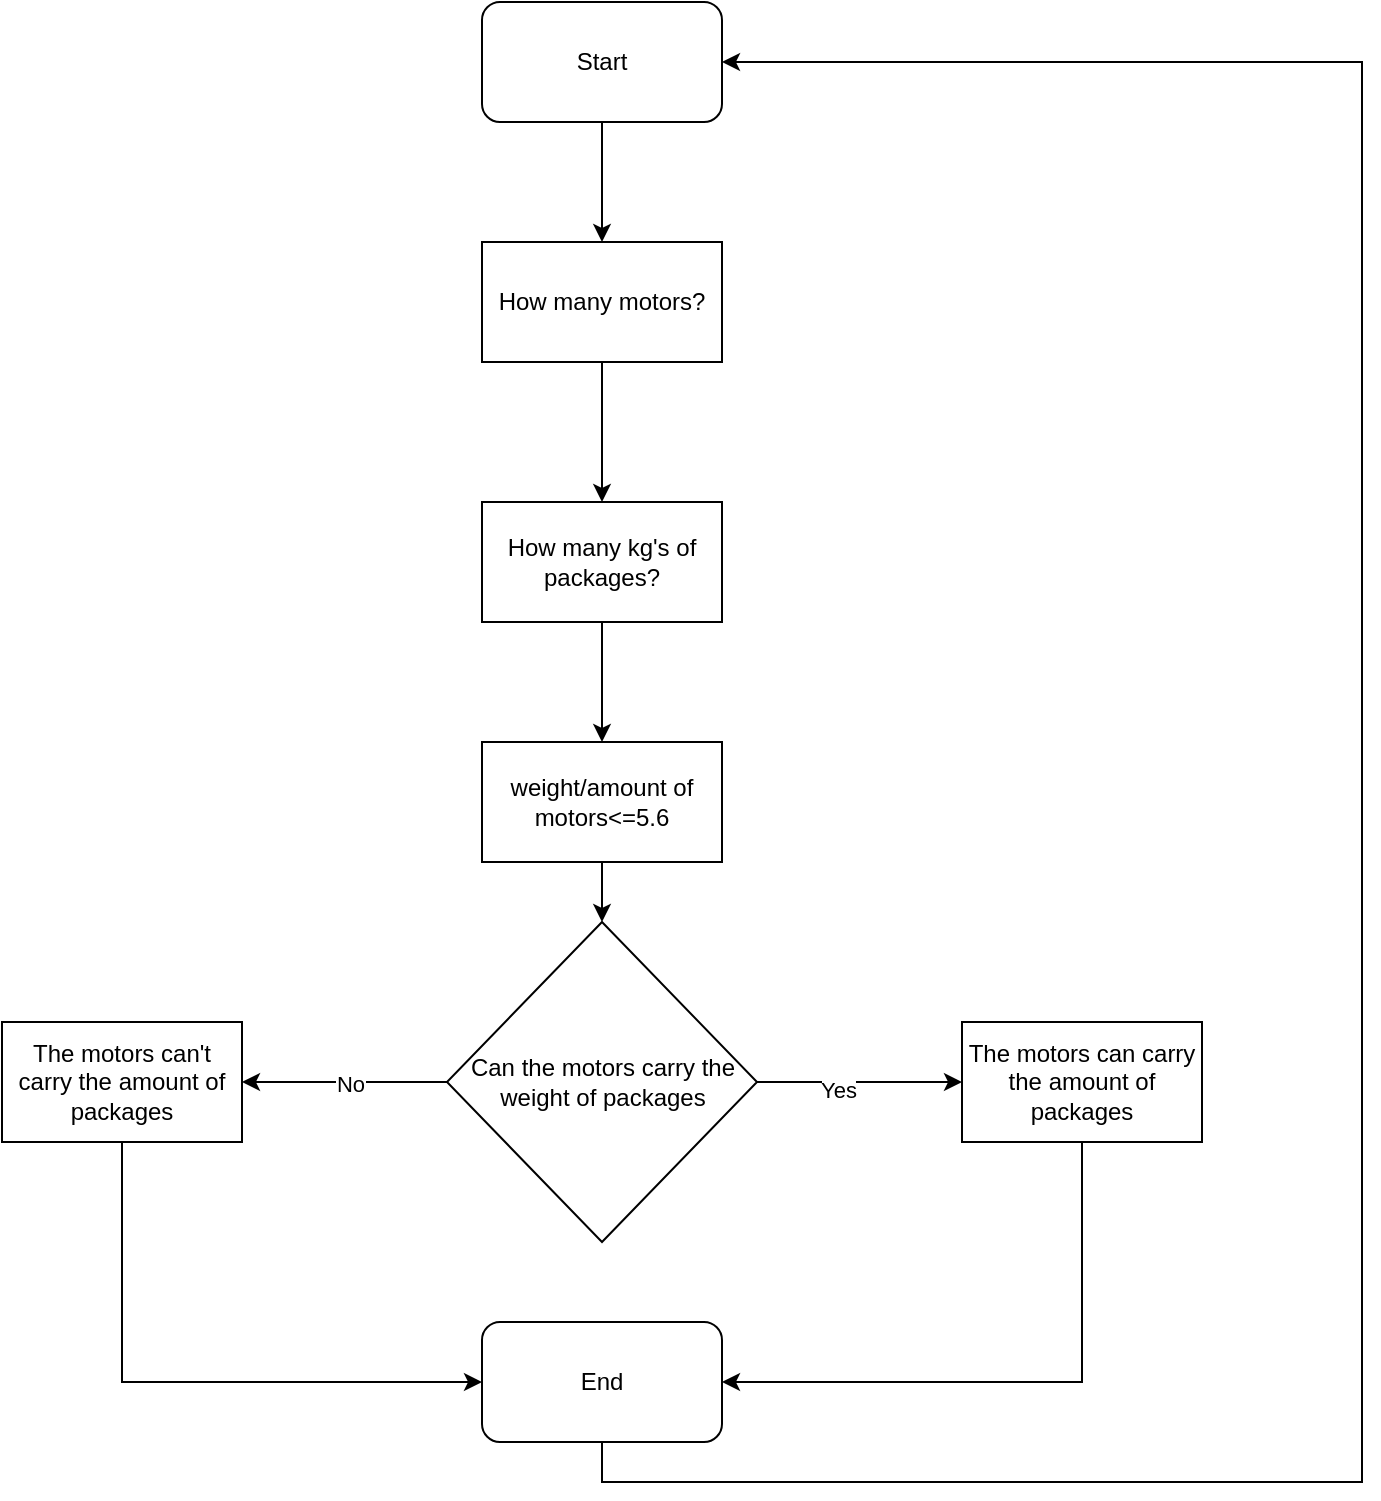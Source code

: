 <mxfile version="28.1.2">
  <diagram name="Side-1" id="o4l1mSNhwHFBIbw2n80D">
    <mxGraphModel dx="1426" dy="841" grid="1" gridSize="10" guides="1" tooltips="1" connect="1" arrows="1" fold="1" page="1" pageScale="1" pageWidth="827" pageHeight="1169" math="0" shadow="0">
      <root>
        <mxCell id="0" />
        <mxCell id="1" parent="0" />
        <mxCell id="_cuoZpArgOcJliaaxK5M-3" style="edgeStyle=orthogonalEdgeStyle;rounded=0;orthogonalLoop=1;jettySize=auto;html=1;exitX=0.5;exitY=1;exitDx=0;exitDy=0;entryX=0.5;entryY=0;entryDx=0;entryDy=0;" edge="1" parent="1" source="_cuoZpArgOcJliaaxK5M-1" target="_cuoZpArgOcJliaaxK5M-2">
          <mxGeometry relative="1" as="geometry" />
        </mxCell>
        <mxCell id="_cuoZpArgOcJliaaxK5M-1" value="Start" style="rounded=1;whiteSpace=wrap;html=1;" vertex="1" parent="1">
          <mxGeometry x="300" y="30" width="120" height="60" as="geometry" />
        </mxCell>
        <mxCell id="_cuoZpArgOcJliaaxK5M-5" style="edgeStyle=orthogonalEdgeStyle;rounded=0;orthogonalLoop=1;jettySize=auto;html=1;exitX=0.5;exitY=1;exitDx=0;exitDy=0;entryX=0.5;entryY=0;entryDx=0;entryDy=0;" edge="1" parent="1" source="_cuoZpArgOcJliaaxK5M-2" target="_cuoZpArgOcJliaaxK5M-4">
          <mxGeometry relative="1" as="geometry" />
        </mxCell>
        <mxCell id="_cuoZpArgOcJliaaxK5M-2" value="How many motors?" style="rounded=0;whiteSpace=wrap;html=1;" vertex="1" parent="1">
          <mxGeometry x="300" y="150" width="120" height="60" as="geometry" />
        </mxCell>
        <mxCell id="_cuoZpArgOcJliaaxK5M-7" style="edgeStyle=orthogonalEdgeStyle;rounded=0;orthogonalLoop=1;jettySize=auto;html=1;exitX=0.5;exitY=1;exitDx=0;exitDy=0;entryX=0.5;entryY=0;entryDx=0;entryDy=0;" edge="1" parent="1" source="_cuoZpArgOcJliaaxK5M-4" target="_cuoZpArgOcJliaaxK5M-6">
          <mxGeometry relative="1" as="geometry" />
        </mxCell>
        <mxCell id="_cuoZpArgOcJliaaxK5M-4" value="How many kg&#39;s of packages?" style="rounded=0;whiteSpace=wrap;html=1;" vertex="1" parent="1">
          <mxGeometry x="300" y="280" width="120" height="60" as="geometry" />
        </mxCell>
        <mxCell id="_cuoZpArgOcJliaaxK5M-10" style="edgeStyle=orthogonalEdgeStyle;rounded=0;orthogonalLoop=1;jettySize=auto;html=1;exitX=0.5;exitY=1;exitDx=0;exitDy=0;entryX=0.5;entryY=0;entryDx=0;entryDy=0;" edge="1" parent="1" source="_cuoZpArgOcJliaaxK5M-6" target="_cuoZpArgOcJliaaxK5M-8">
          <mxGeometry relative="1" as="geometry" />
        </mxCell>
        <mxCell id="_cuoZpArgOcJliaaxK5M-6" value="weight/amount of motors&amp;lt;=5.6" style="rounded=0;whiteSpace=wrap;html=1;" vertex="1" parent="1">
          <mxGeometry x="300" y="400" width="120" height="60" as="geometry" />
        </mxCell>
        <mxCell id="_cuoZpArgOcJliaaxK5M-11" style="edgeStyle=orthogonalEdgeStyle;rounded=0;orthogonalLoop=1;jettySize=auto;html=1;exitX=1;exitY=0.5;exitDx=0;exitDy=0;" edge="1" parent="1" source="_cuoZpArgOcJliaaxK5M-8">
          <mxGeometry relative="1" as="geometry">
            <mxPoint x="540" y="570" as="targetPoint" />
          </mxGeometry>
        </mxCell>
        <mxCell id="_cuoZpArgOcJliaaxK5M-13" value="Yes" style="edgeLabel;html=1;align=center;verticalAlign=middle;resizable=0;points=[];" vertex="1" connectable="0" parent="_cuoZpArgOcJliaaxK5M-11">
          <mxGeometry x="-0.214" y="-4" relative="1" as="geometry">
            <mxPoint as="offset" />
          </mxGeometry>
        </mxCell>
        <mxCell id="_cuoZpArgOcJliaaxK5M-12" style="edgeStyle=orthogonalEdgeStyle;rounded=0;orthogonalLoop=1;jettySize=auto;html=1;exitX=0;exitY=0.5;exitDx=0;exitDy=0;" edge="1" parent="1" source="_cuoZpArgOcJliaaxK5M-8">
          <mxGeometry relative="1" as="geometry">
            <mxPoint x="180" y="570" as="targetPoint" />
          </mxGeometry>
        </mxCell>
        <mxCell id="_cuoZpArgOcJliaaxK5M-14" value="No" style="edgeLabel;html=1;align=center;verticalAlign=middle;resizable=0;points=[];" vertex="1" connectable="0" parent="_cuoZpArgOcJliaaxK5M-12">
          <mxGeometry x="-0.058" y="1" relative="1" as="geometry">
            <mxPoint as="offset" />
          </mxGeometry>
        </mxCell>
        <mxCell id="_cuoZpArgOcJliaaxK5M-8" value="Can the motors carry the weight of packages" style="rhombus;whiteSpace=wrap;html=1;" vertex="1" parent="1">
          <mxGeometry x="282.5" y="490" width="155" height="160" as="geometry" />
        </mxCell>
        <mxCell id="_cuoZpArgOcJliaaxK5M-19" style="edgeStyle=orthogonalEdgeStyle;rounded=0;orthogonalLoop=1;jettySize=auto;html=1;entryX=1;entryY=0.5;entryDx=0;entryDy=0;" edge="1" parent="1" source="_cuoZpArgOcJliaaxK5M-15" target="_cuoZpArgOcJliaaxK5M-17">
          <mxGeometry relative="1" as="geometry">
            <mxPoint x="600" y="720" as="targetPoint" />
            <Array as="points">
              <mxPoint x="600" y="720" />
            </Array>
          </mxGeometry>
        </mxCell>
        <mxCell id="_cuoZpArgOcJliaaxK5M-15" value="The motors can carry the amount of packages" style="rounded=0;whiteSpace=wrap;html=1;" vertex="1" parent="1">
          <mxGeometry x="540" y="540" width="120" height="60" as="geometry" />
        </mxCell>
        <mxCell id="_cuoZpArgOcJliaaxK5M-18" style="edgeStyle=orthogonalEdgeStyle;rounded=0;orthogonalLoop=1;jettySize=auto;html=1;exitX=0.5;exitY=1;exitDx=0;exitDy=0;entryX=0;entryY=0.5;entryDx=0;entryDy=0;" edge="1" parent="1" source="_cuoZpArgOcJliaaxK5M-16" target="_cuoZpArgOcJliaaxK5M-17">
          <mxGeometry relative="1" as="geometry">
            <mxPoint x="120" y="730" as="targetPoint" />
          </mxGeometry>
        </mxCell>
        <mxCell id="_cuoZpArgOcJliaaxK5M-16" value="The motors can&#39;t carry the amount of packages" style="rounded=0;whiteSpace=wrap;html=1;" vertex="1" parent="1">
          <mxGeometry x="60" y="540" width="120" height="60" as="geometry" />
        </mxCell>
        <mxCell id="_cuoZpArgOcJliaaxK5M-20" style="edgeStyle=orthogonalEdgeStyle;rounded=0;orthogonalLoop=1;jettySize=auto;html=1;exitX=0.5;exitY=1;exitDx=0;exitDy=0;entryX=1;entryY=0.5;entryDx=0;entryDy=0;" edge="1" parent="1" source="_cuoZpArgOcJliaaxK5M-17" target="_cuoZpArgOcJliaaxK5M-1">
          <mxGeometry relative="1" as="geometry">
            <mxPoint x="720" y="60" as="targetPoint" />
            <Array as="points">
              <mxPoint x="360" y="770" />
              <mxPoint x="740" y="770" />
              <mxPoint x="740" y="60" />
            </Array>
          </mxGeometry>
        </mxCell>
        <mxCell id="_cuoZpArgOcJliaaxK5M-17" value="End" style="rounded=1;whiteSpace=wrap;html=1;" vertex="1" parent="1">
          <mxGeometry x="300" y="690" width="120" height="60" as="geometry" />
        </mxCell>
      </root>
    </mxGraphModel>
  </diagram>
</mxfile>
